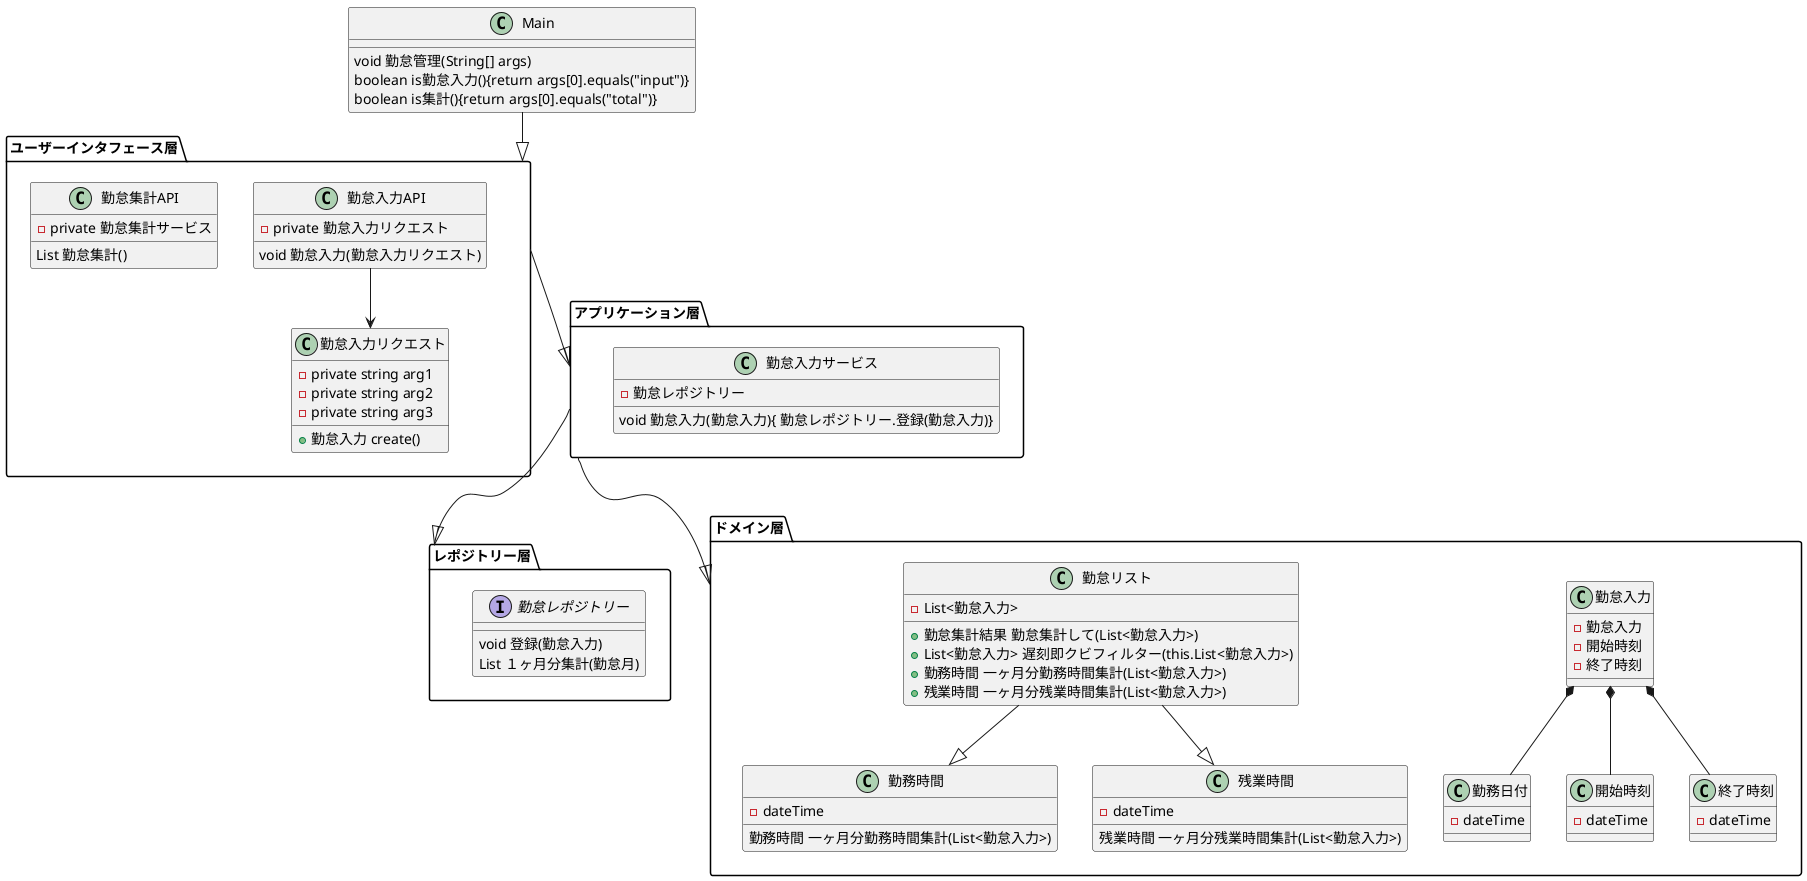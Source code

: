 @startuml

Main --|> ユーザーインタフェース層
ユーザーインタフェース層 --|> アプリケーション層
アプリケーション層 --|> レポジトリー層
アプリケーション層 --|> ドメイン層

class Main {
  void 勤怠管理(String[] args)
  boolean is勤怠入力(){return args[0].equals("input")}
  boolean is集計(){return args[0].equals("total")}
}

package ユーザーインタフェース層 <<Folder>> {
 勤怠入力API -->  勤怠入力リクエスト

class 勤怠入力API {
  -private 勤怠入力リクエスト
  void 勤怠入力(勤怠入力リクエスト)
 }
class 勤怠入力リクエスト {
  -private string arg1
  -private string arg2
  -private string arg3
  +勤怠入力 create()
 }
 class 勤怠集計API {
   -private 勤怠集計サービス
   List 勤怠集計()
  }

}


package アプリケーション層 <<Folder>> {
class 勤怠入力サービス {
  -勤怠レポジトリー
  void 勤怠入力(勤怠入力){ 勤怠レポジトリー.登録(勤怠入力)}

 }

}

package ドメイン層 <<Folder>> {
勤怠入力 *-- 勤務日付
勤怠入力 *-- 開始時刻
勤怠入力 *-- 終了時刻
勤怠リスト --|> 勤務時間
勤怠リスト --|> 残業時間

class 勤怠入力 {
  -勤怠入力
  -開始時刻
  -終了時刻

}
class 勤怠リスト {
  -List<勤怠入力>
  +勤怠集計結果 勤怠集計して(List<勤怠入力>)
  +List<勤怠入力> 遅刻即クビフィルター(this.List<勤怠入力>)
  +勤務時間 一ヶ月分勤務時間集計(List<勤怠入力>)
  +残業時間 一ヶ月分残業時間集計(List<勤怠入力>)


}
class 勤務日付 {
  -dateTime
 }

class 開始時刻 {
  -dateTime
 }

class 終了時刻 {
  -dateTime
 }

class 勤務時間{
  -dateTime
  勤務時間 一ヶ月分勤務時間集計(List<勤怠入力>)
 }
class 残業時間{
  -dateTime
  残業時間 一ヶ月分残業時間集計(List<勤怠入力>)
 }
}

package レポジトリー層 <<Folder>> {
interface 勤怠レポジトリー
勤怠レポジトリー : void 登録(勤怠入力)
勤怠レポジトリー : List １ヶ月分集計(勤怠月)

}

@enduml